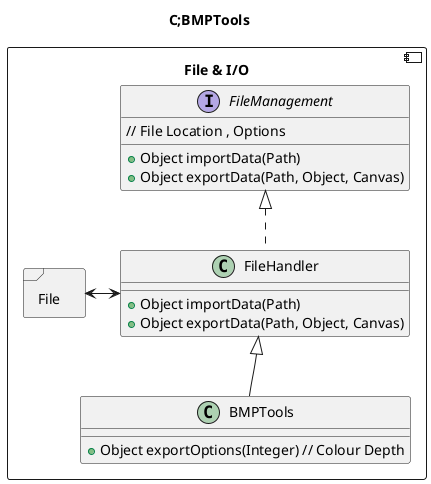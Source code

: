 @startuml PixelEditor
title "C;BMPTools"
allow_mixing

' File & I/O
component "File & I/O" as io {
    interface FileManagement {
        +Object importData(Path)
        +Object exportData(Path, Object, Canvas)
            // File Location , Options
    }

    class FileHandler implements FileManagement {
        +Object importData(Path)
        +Object exportData(Path, Object, Canvas)
    }

    class BMPTools extends FileHandler {
        +Object exportOptions(Integer) // Colour Depth
    }

    frame "File" as f
    f<->FileHandler
}
@enduml